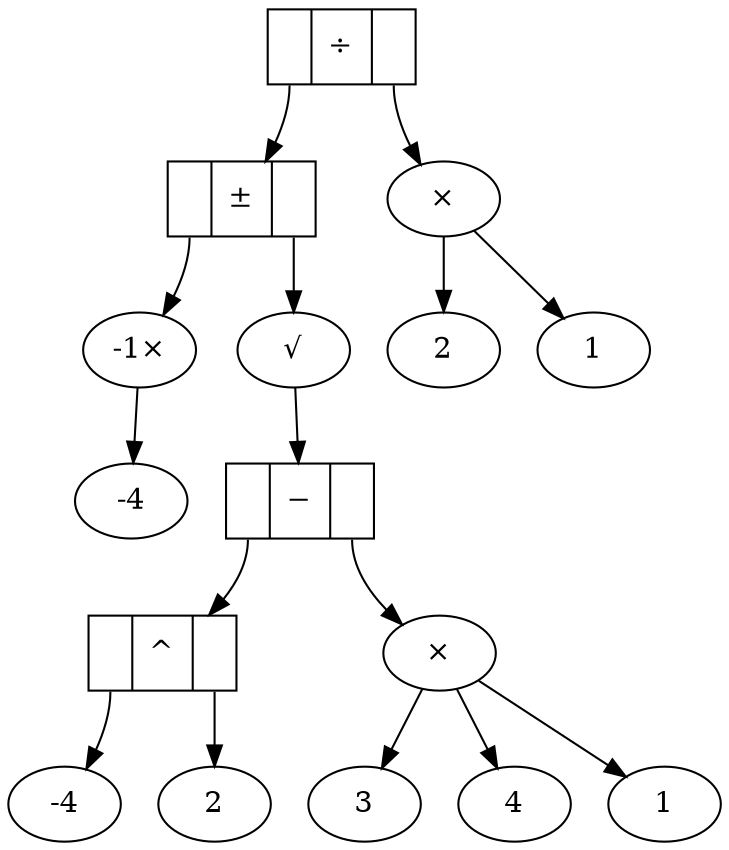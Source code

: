 strict digraph instQuadForm1 {
uminus [label="-1&times;"];
pm [shape=record,label="<0>|&plusmn;|<1>"];
sqrt [label="&radic;"];
minus [shape=record, label="<0>|&minus;|<1>"];
four [label="4"];
mult1 [label="&times;"];
div [shape=record,label="<0>|&divide;|<1>"];
two1, two2 [label="2"];
mult2 [label="&times;"];
pow [shape=record, label="<pow0> | ^ | <pow1>"];
b1, b2 [label="-4"];
a1, a2 [label="1"];
c [label="3"];
div:0 -> pm;
div:1 -> mult2;
pm:0 -> uminus;
pm:1 -> sqrt;
uminus -> b1;
sqrt -> minus;
minus:0 -> pow;
minus:1 -> mult1;
pow:pow0 -> b2;
pow:pow1 -> two1;
mult1 -> {four, a1, c};
mult2 -> {two2, a2};
}